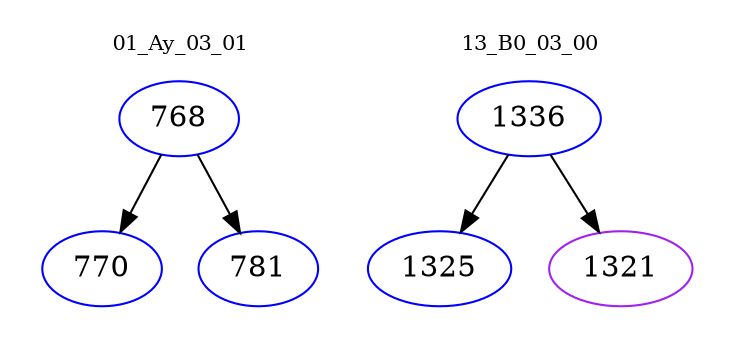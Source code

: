 digraph{
subgraph cluster_0 {
color = white
label = "01_Ay_03_01";
fontsize=10;
T0_768 [label="768", color="blue"]
T0_768 -> T0_770 [color="black"]
T0_770 [label="770", color="blue"]
T0_768 -> T0_781 [color="black"]
T0_781 [label="781", color="blue"]
}
subgraph cluster_1 {
color = white
label = "13_B0_03_00";
fontsize=10;
T1_1336 [label="1336", color="blue"]
T1_1336 -> T1_1325 [color="black"]
T1_1325 [label="1325", color="blue"]
T1_1336 -> T1_1321 [color="black"]
T1_1321 [label="1321", color="purple"]
}
}
